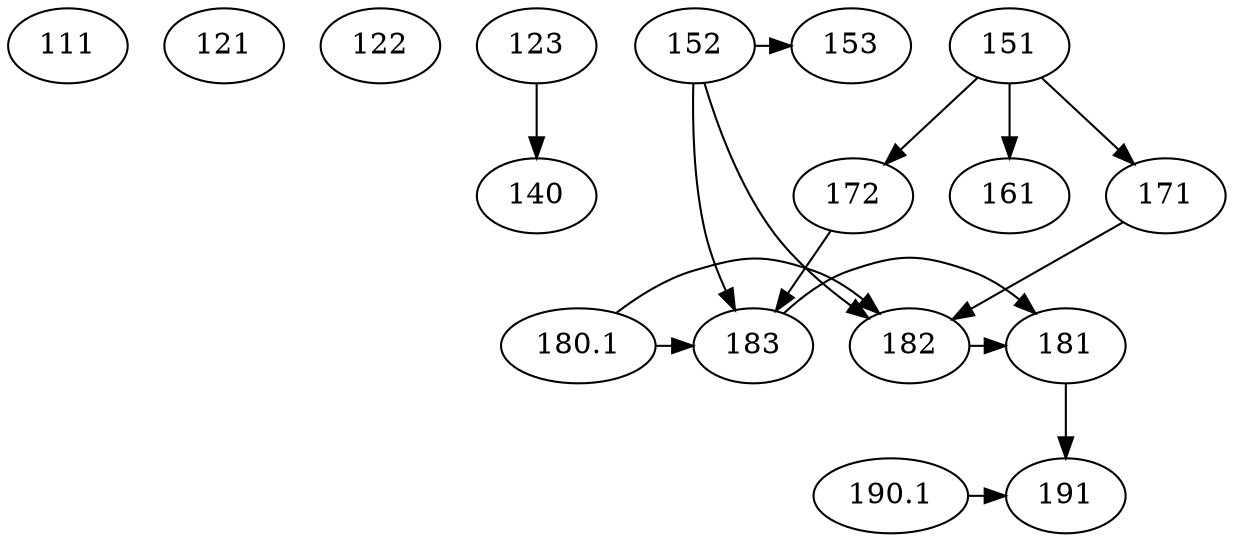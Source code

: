 digraph G {
	{
		rank=same
		111
	}
	{
		rank=same
		121
		122
		123
	}
	{
		rank=same
		140
	}
	{
		rank=same
		151
		152
		153
	}
	{
		rank=same
		161
	}
	{
		rank=same
		171
		172
	}
	{
		rank=same
		180.1
		181
		182
		183
	}
	{
		rank=same
		190.1
		191
	}
	123 -> 140
	152 -> 153
	151 -> 161
	151 -> 171
	151 -> 172
	182 -> 181
	183 -> 181
	152 -> 182
	180.1 -> 182
	171 -> 182
	152 -> 183
	180.1 -> 183
	172 -> 183
	181 -> 191
	190.1 -> 191
}
